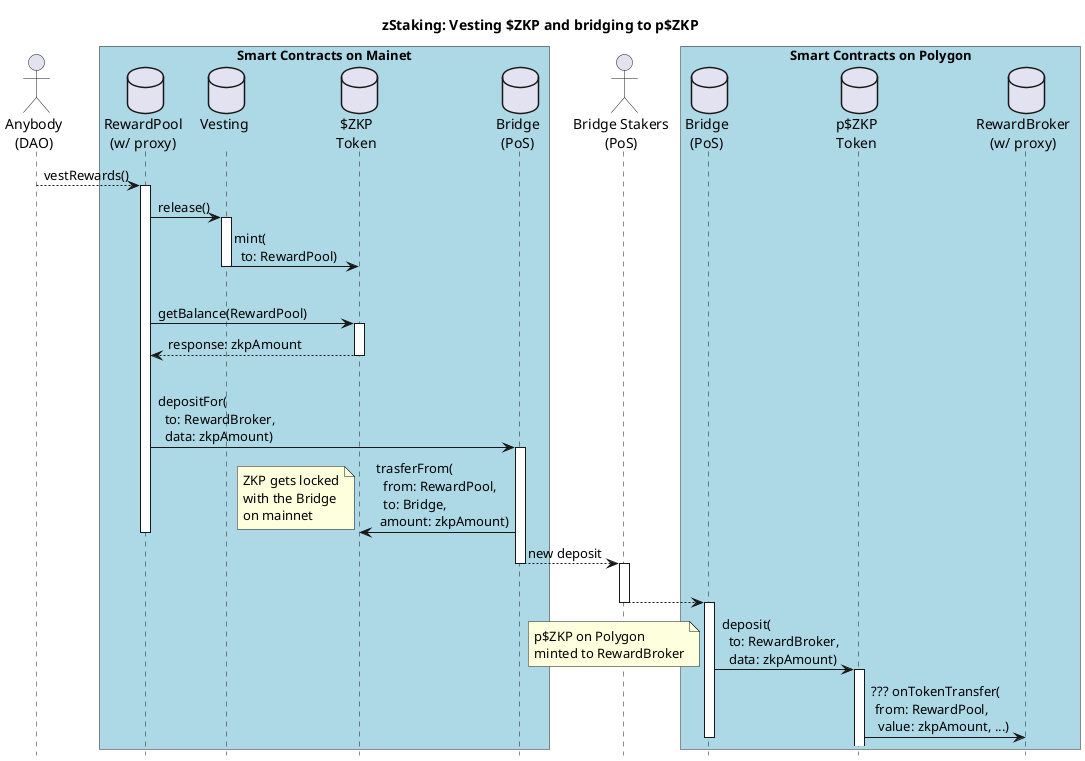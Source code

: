 @startuml
'https://plantuml.com/sequence-diagram

title **zStaking: Vesting $ZKP and bridging to p$ZKP**

'autonumber

hide footbox
actor "Anybody\n(DAO)" as anybody
box "Smart Contracts on Mainet" #LightBlue
  database "RewardPool\n(w/ proxy)" as rPool
  database "Vesting\n" as vest
  database "$ZKP\nToken" as zkp
  database "Bridge\n(PoS)" as mBridge
end box

actor "Bridge Stakers\n(PoS)" as staker

box "Smart Contracts on Polygon" #LightBlue
  database "Bridge\n(PoS)" as pBridge
  database "p$ZKP\nToken" as pZkp
  database "RewardBroker\n(w/ proxy)" as broker
end box

anybody --> rPool: vestRewards()
activate rPool
  rPool -> vest: release()
  activate vest
    vest -> zkp: mint(\n  to: RewardPool)
  deactivate vest
    |||
    rPool -> zkp: getBalance(RewardPool)
    activate zkp
      zkp --> rPool: response: zkpAmount
    deactivate zkp
    |||
    rPool -> mBridge: depositFor(\n  to: RewardBroker,\n  data: zkpAmount)
  activate mBridge
    mBridge -> zkp: trasferFrom(\n  from: RewardPool,\n  to: Bridge,  \n amount: zkpAmount)
    note left: ZKP gets locked\nwith the Bridge\non mainnet
  deactivate rPool

  mBridge --> staker: new deposit
  deactivate mBridge
  |||
activate staker
    staker --> pBridge:
deactivate staker

activate pBridge
  pBridge -> pZkp: deposit(\n  to: RewardBroker, \n  data: zkpAmount)
  note left: p$ZKP on Polygon\nminted to RewardBroker
activate pZkp
  pZkp -> broker: ??? onTokenTransfer(\n from: RewardPool,\n  value: zkpAmount, ...)
deactivate pBridge

@enduml

